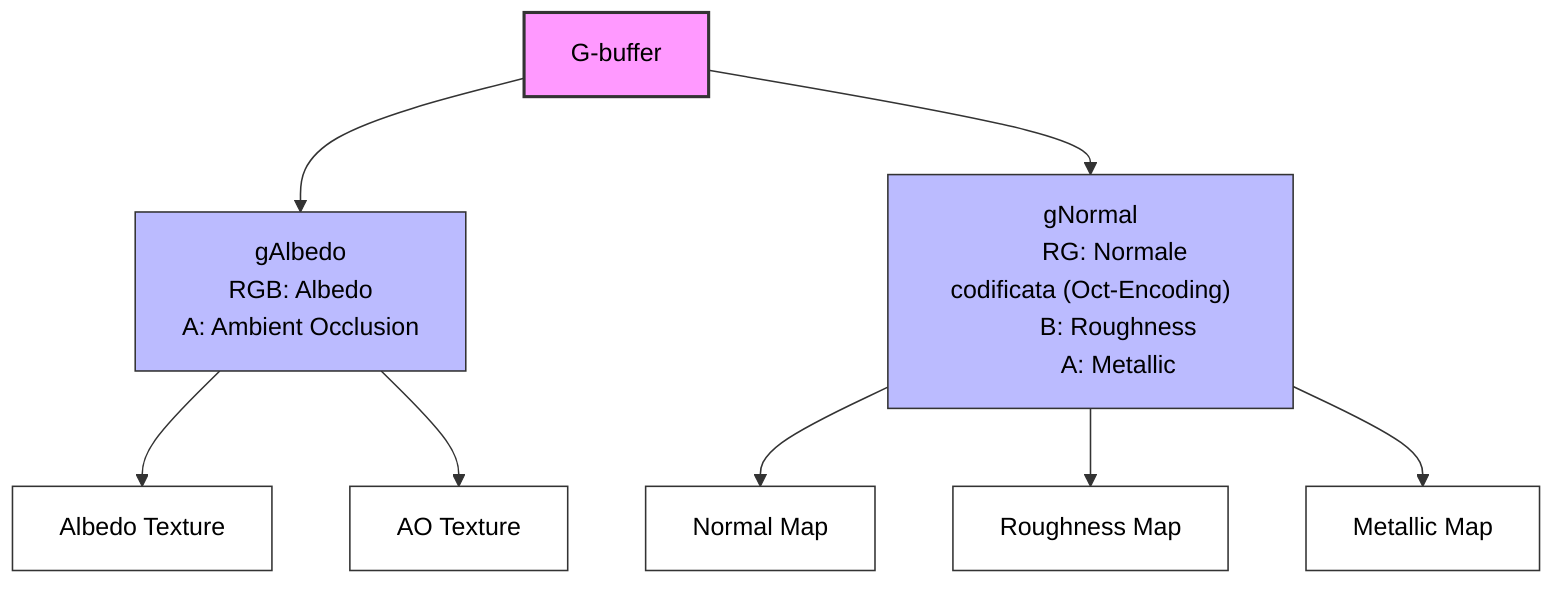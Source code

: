 graph TD
    GBuffer[G-buffer] --> gAlbedo["gAlbedo
        RGB: Albedo
        A: Ambient Occlusion"]
    GBuffer --> gNormal["gNormal
        RG: Normale codificata (Oct-Encoding)
        B: Roughness
        A: Metallic"]

    gAlbedo --> AlbedoTex[Albedo Texture]
    gAlbedo --> AOTex[AO Texture]

    gNormal --> NormalTex[Normal Map]
    gNormal --> RoughnessTex[Roughness Map]
    gNormal --> MetallicTex[Metallic Map]

    style GBuffer fill:#f9f,stroke:#333,color:#000,stroke-width:2px
    style gAlbedo fill:#bbf,stroke:#333,color:#000,stroke-width:1px
    style gNormal fill:#bbf,stroke:#333,color:#000,stroke-width:1px
    style AlbedoTex fill:#fff,color:#000,stroke:#333
    style AOTex fill:#fff,color:#000,stroke:#333
    style NormalTex fill:#fff,color:#000,stroke:#333
    style RoughnessTex fill:#fff,color:#000,stroke:#333
    style MetallicTex fill:#fff,color:#000,stroke:#333